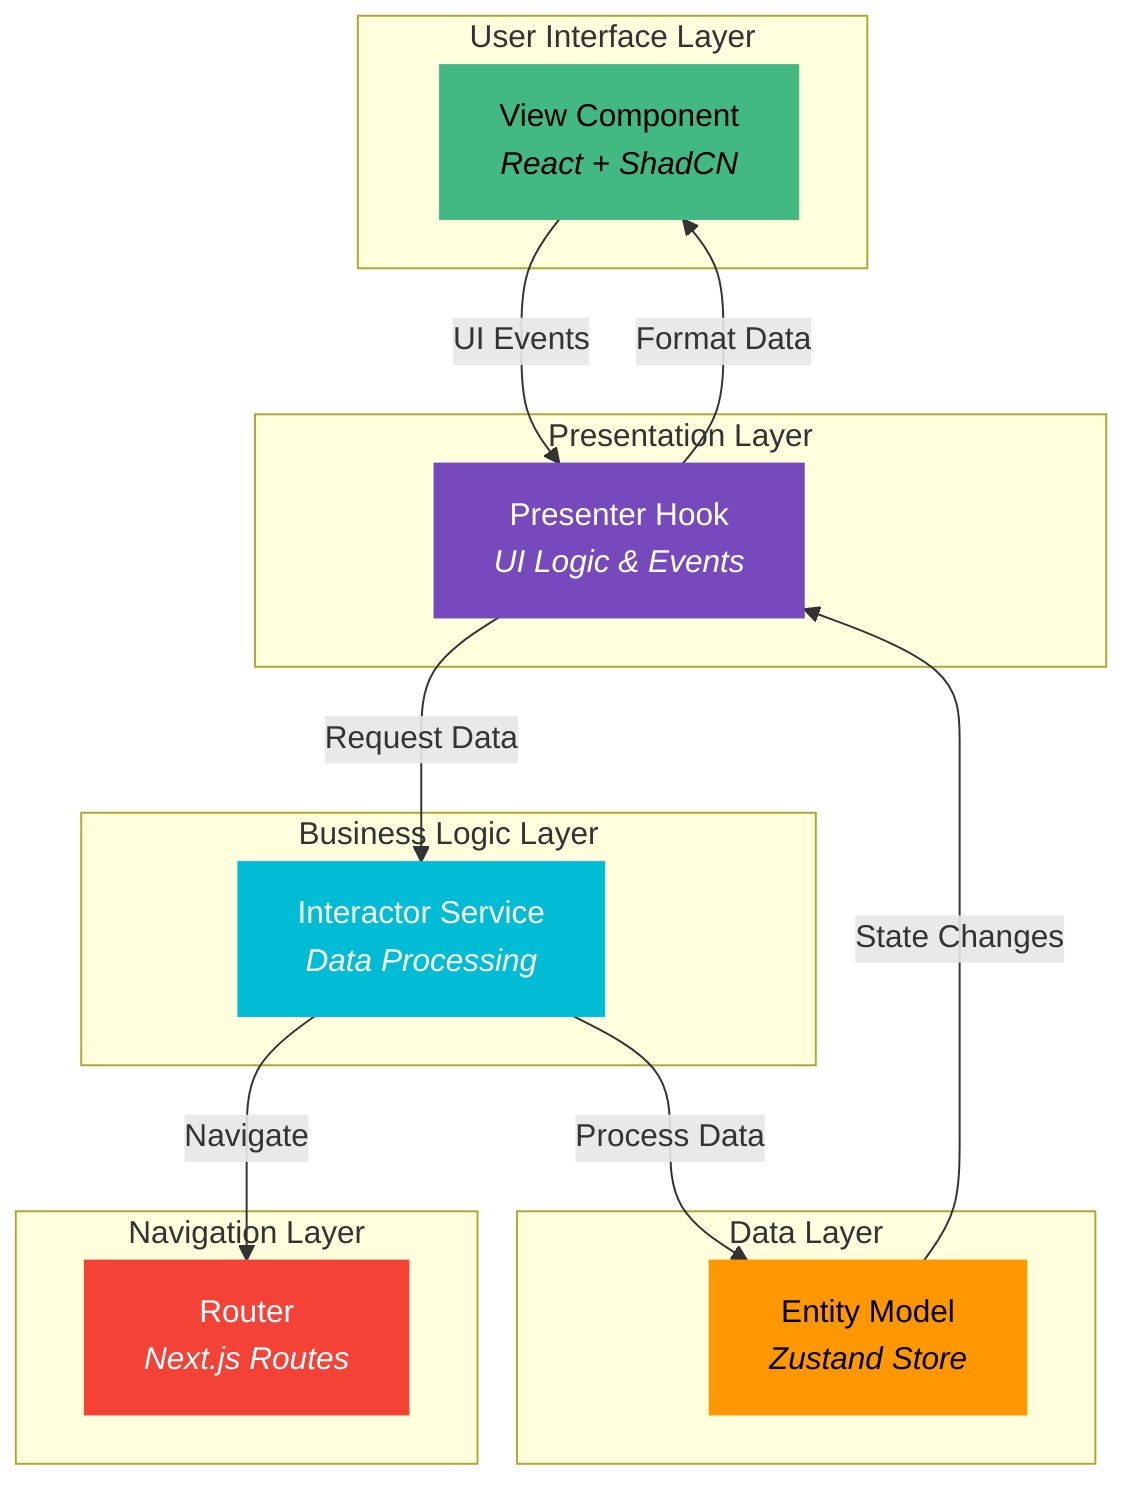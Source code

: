 flowchart TD
    classDef view fill:#42b883,color:#000,stroke:#42b883
    classDef presenter fill:#764abc,color:#fff,stroke:#764abc
    classDef interactor fill:#00bcd4,color:#fff,stroke:#00bcd4
    classDef entity fill:#ff9800,color:#000,stroke:#ff9800
    classDef router fill:#f44336,color:#fff,stroke:#f44336
    
    subgraph "User Interface Layer"
        View["View Component<br/><i>React + ShadCN</i>"]:::view
    end
    
    subgraph "Presentation Layer"
        Pres["Presenter Hook<br/><i>UI Logic & Events</i>"]:::presenter
    end
    
    subgraph "Business Logic Layer"
        Int["Interactor Service<br/><i>Data Processing</i>"]:::interactor
    end
    
    subgraph "Data Layer"
        Ent["Entity Model<br/><i>Zustand Store</i>"]:::entity
    end
    
    subgraph "Navigation Layer"
        Rout["Router<br/><i>Next.js Routes</i>"]:::router
    end
    
    View -->|"UI Events"| Pres
    Pres -->|"Format Data"| View
    Pres -->|"Request Data"| Int
    Int -->|"Process Data"| Ent
    Ent -->|"State Changes"| Pres
    Int -->|"Navigate"| Rout